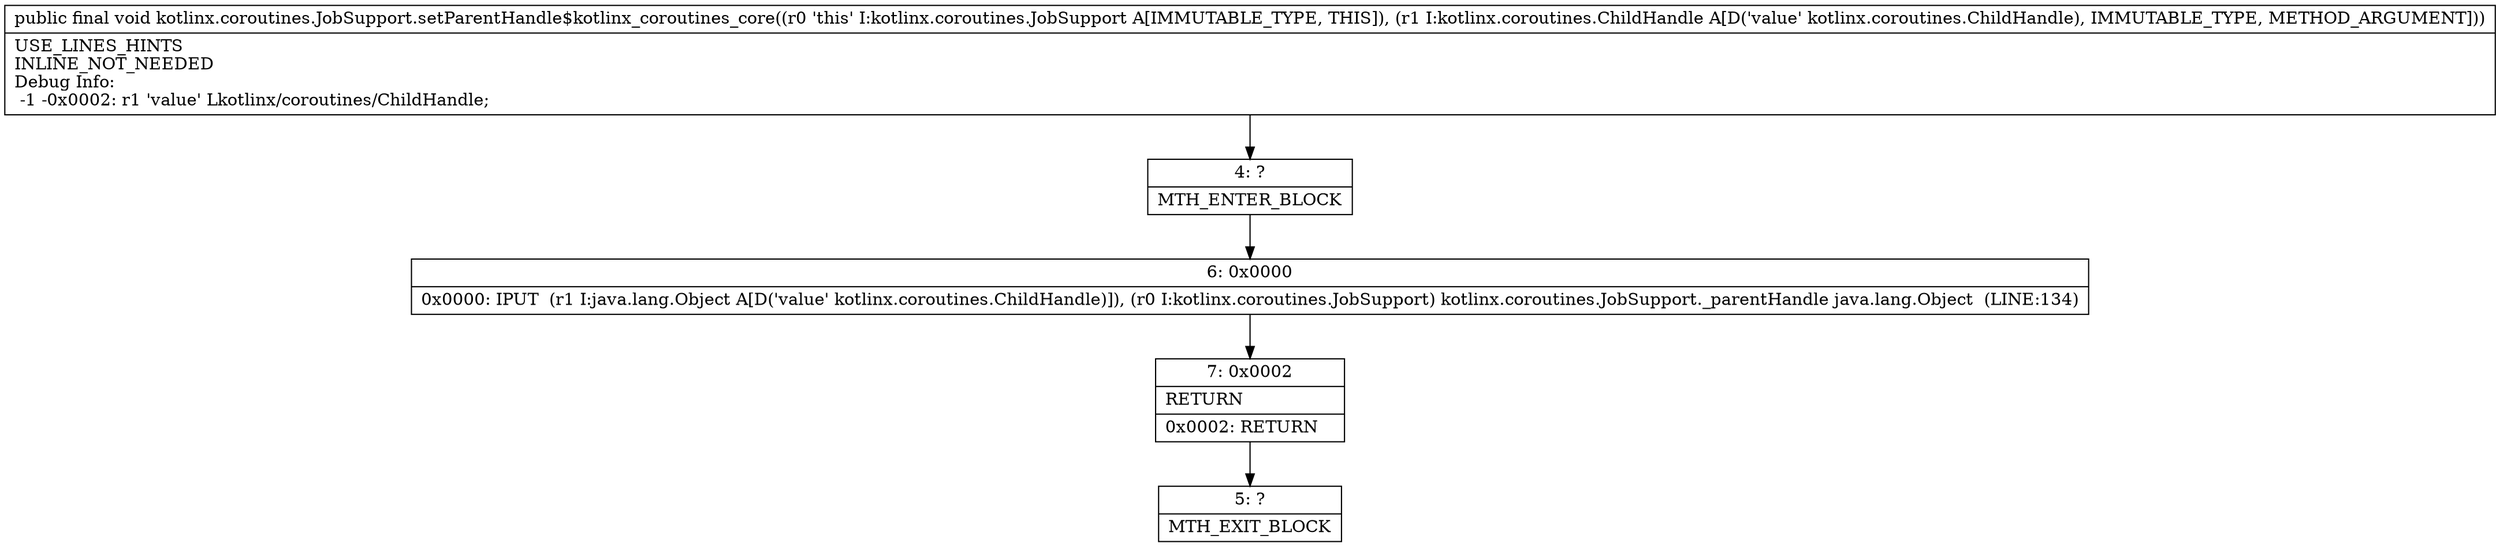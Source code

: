 digraph "CFG forkotlinx.coroutines.JobSupport.setParentHandle$kotlinx_coroutines_core(Lkotlinx\/coroutines\/ChildHandle;)V" {
Node_4 [shape=record,label="{4\:\ ?|MTH_ENTER_BLOCK\l}"];
Node_6 [shape=record,label="{6\:\ 0x0000|0x0000: IPUT  (r1 I:java.lang.Object A[D('value' kotlinx.coroutines.ChildHandle)]), (r0 I:kotlinx.coroutines.JobSupport) kotlinx.coroutines.JobSupport._parentHandle java.lang.Object  (LINE:134)\l}"];
Node_7 [shape=record,label="{7\:\ 0x0002|RETURN\l|0x0002: RETURN   \l}"];
Node_5 [shape=record,label="{5\:\ ?|MTH_EXIT_BLOCK\l}"];
MethodNode[shape=record,label="{public final void kotlinx.coroutines.JobSupport.setParentHandle$kotlinx_coroutines_core((r0 'this' I:kotlinx.coroutines.JobSupport A[IMMUTABLE_TYPE, THIS]), (r1 I:kotlinx.coroutines.ChildHandle A[D('value' kotlinx.coroutines.ChildHandle), IMMUTABLE_TYPE, METHOD_ARGUMENT]))  | USE_LINES_HINTS\lINLINE_NOT_NEEDED\lDebug Info:\l  \-1 \-0x0002: r1 'value' Lkotlinx\/coroutines\/ChildHandle;\l}"];
MethodNode -> Node_4;Node_4 -> Node_6;
Node_6 -> Node_7;
Node_7 -> Node_5;
}

